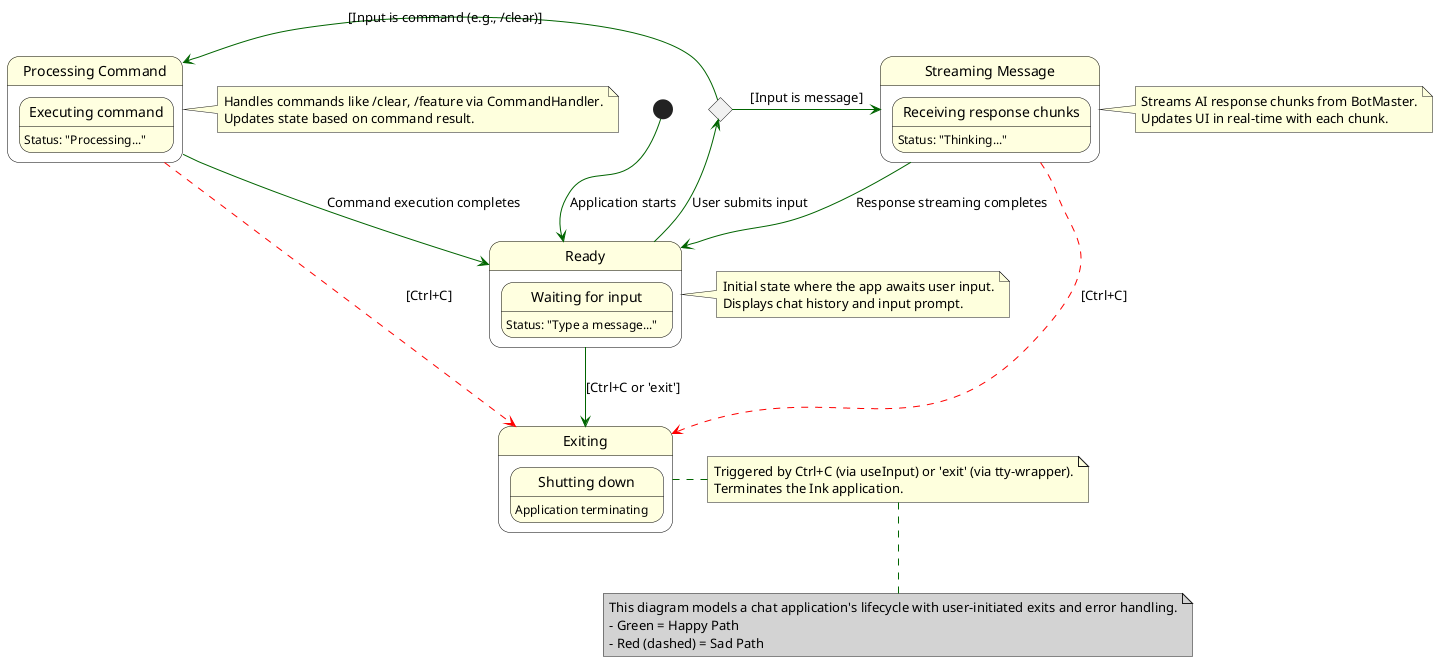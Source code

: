 @startuml

'' ''''''''''''''''''''''''''''''''''''''''''''''''''''''''''''''''' ''
'' Styles
'' ''''''''''''''''''''''''''''''''''''''''''''''''''''''''''''''''' ''
skinparam backgroundColor white

skinparam state {
  BackgroundColor LightYellow
  BorderColor     Black
  ArrowColor      DarkGreen
}

'' ''''''''''''''''''''''''''''''''''''''''''''''''''''''''''''''''' ''
'' States
'' ''''''''''''''''''''''''''''''''''''''''''''''''''''''''''''''''' ''

state "Ready" as Ready {
  state "Waiting for input" as ReadyInner
  ReadyInner : Status: "Type a message..."
}

state "Processing Command" as ProcessingCommand {
  state "Executing command" as CommandInner
  CommandInner : Status: "Processing..."
}

state "Streaming Message" as StreamingMessage {
  state "Receiving response chunks" as StreamingInner
  StreamingInner : Status: "Thinking..."
}

state "Exiting" as Exiting {
  state "Shutting down" as ExitingInner
  ExitingInner : Application terminating
}

' Define choice point
state "Input Type" as InputChoice <<choice>>

'' ''''''''''''''''''''''''''''''''''''''''''''''''''''''''''''''''' ''
'' Transitions
'' ''''''''''''''''''''''''''''''''''''''''''''''''''''''''''''''''' ''

[*] --> Ready : Application starts

Ready -d-> InputChoice : User submits input
InputChoice -l-> ProcessingCommand : [Input is command (e.g., /clear)]
InputChoice -r-> StreamingMessage  : [Input is message]

ProcessingCommand --> Ready : Command execution completes
StreamingMessage  --> Ready : Response streaming completes

Ready --> Exiting : [Ctrl+C or 'exit']
ProcessingCommand -[#Red,dashed]-> Exiting : [Ctrl+C]
StreamingMessage  -[#Red,dashed]-> Exiting : [Ctrl+C]

'' ''''''''''''''''''''''''''''''''''''''''''''''''''''''''''''''''' ''
'' Notes
'' ''''''''''''''''''''''''''''''''''''''''''''''''''''''''''''''''' ''

note right of Ready
  Initial state where the app awaits user input.
  Displays chat history and input prompt.
end note

note right of ProcessingCommand
  Handles commands like /clear, /feature via CommandHandler.
  Updates state based on command result.
end note

note right of StreamingMessage
  Streams AI response chunks from BotMaster.
  Updates UI in real-time with each chunk.
end note

note right of Exiting
  Triggered by Ctrl+C (via useInput) or 'exit' (via tty-wrapper).
  Terminates the Ink application.
end note

note bottom #LightGray
  This diagram models a chat application's lifecycle with user-initiated exits and error handling.
  - Green = Happy Path
  - Red (dashed) = Sad Path
end note

@enduml
